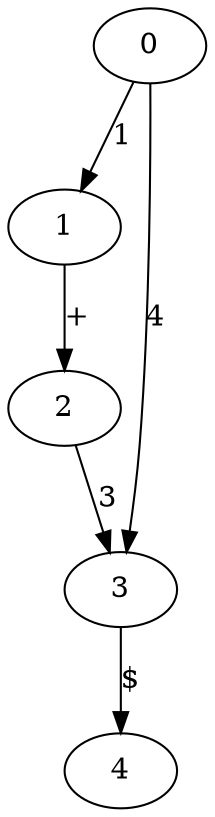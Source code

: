 digraph g
{
0 -> 1 [label="1"]
1 -> 2 [label="+"]
2 -> 3 [label="3"]
0 -> 3 [label="4"]
3 -> 4 [label="$"]
}
